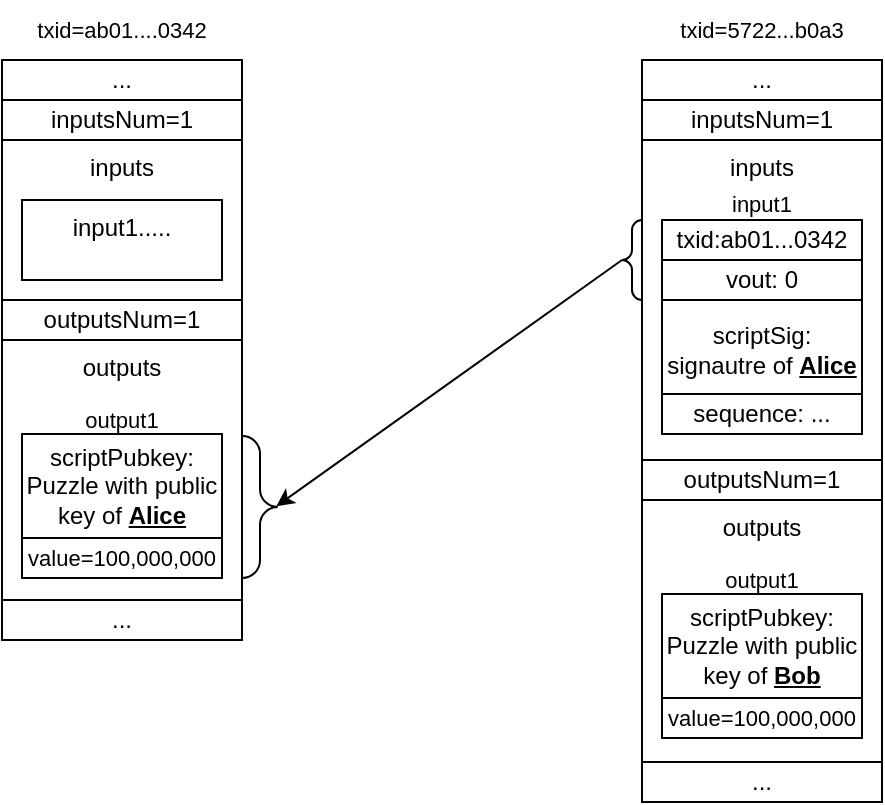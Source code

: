 <mxfile version="16.1.2" type="device"><diagram id="nxbrFvaEZ4XveK2hc_bf" name="Page-1"><mxGraphModel dx="681" dy="293" grid="1" gridSize="10" guides="1" tooltips="1" connect="1" arrows="1" fold="1" page="1" pageScale="1" pageWidth="850" pageHeight="1100" math="0" shadow="0"><root><mxCell id="0"/><mxCell id="1" parent="0"/><mxCell id="V5ntGBqOoxcRFDfvuLBa-3" value="inputsNum=1" style="rounded=0;whiteSpace=wrap;html=1;" vertex="1" parent="1"><mxGeometry x="520" y="130" width="120" height="20" as="geometry"/></mxCell><mxCell id="V5ntGBqOoxcRFDfvuLBa-4" value="inputs&lt;br&gt;&lt;br&gt;&lt;br&gt;&lt;br&gt;&lt;br&gt;" style="rounded=0;whiteSpace=wrap;html=1;verticalAlign=top;" vertex="1" parent="1"><mxGeometry x="520" y="150" width="120" height="160" as="geometry"/></mxCell><mxCell id="V5ntGBqOoxcRFDfvuLBa-7" value="outputsNum=1" style="rounded=0;whiteSpace=wrap;html=1;" vertex="1" parent="1"><mxGeometry x="520" y="310" width="120" height="20" as="geometry"/></mxCell><mxCell id="V5ntGBqOoxcRFDfvuLBa-8" value="outputs&lt;br&gt;&lt;br&gt;&lt;br&gt;&lt;br&gt;" style="rounded=0;whiteSpace=wrap;html=1;verticalAlign=top;" vertex="1" parent="1"><mxGeometry x="520" y="330" width="120" height="131" as="geometry"/></mxCell><mxCell id="V5ntGBqOoxcRFDfvuLBa-9" value="scriptPubkey:&lt;br&gt;Puzzle with public key of &lt;b&gt;&lt;u&gt;Bob&lt;/u&gt;&lt;/b&gt;" style="rounded=0;whiteSpace=wrap;html=1;" vertex="1" parent="1"><mxGeometry x="530" y="377" width="100" height="52" as="geometry"/></mxCell><mxCell id="V5ntGBqOoxcRFDfvuLBa-11" value="..." style="rounded=0;whiteSpace=wrap;html=1;" vertex="1" parent="1"><mxGeometry x="520" y="461" width="120" height="20" as="geometry"/></mxCell><mxCell id="V5ntGBqOoxcRFDfvuLBa-13" value="..." style="rounded=0;whiteSpace=wrap;html=1;" vertex="1" parent="1"><mxGeometry x="520" y="110" width="120" height="20" as="geometry"/></mxCell><mxCell id="V5ntGBqOoxcRFDfvuLBa-14" value="inputsNum=1" style="rounded=0;whiteSpace=wrap;html=1;" vertex="1" parent="1"><mxGeometry x="200" y="130" width="120" height="20" as="geometry"/></mxCell><mxCell id="V5ntGBqOoxcRFDfvuLBa-15" value="inputs&lt;br&gt;&lt;br&gt;&lt;br&gt;&lt;br&gt;&lt;br&gt;" style="rounded=0;whiteSpace=wrap;html=1;verticalAlign=top;" vertex="1" parent="1"><mxGeometry x="200" y="150" width="120" height="80" as="geometry"/></mxCell><mxCell id="V5ntGBqOoxcRFDfvuLBa-16" value="input1....." style="rounded=0;whiteSpace=wrap;html=1;verticalAlign=top;" vertex="1" parent="1"><mxGeometry x="210" y="180" width="100" height="40" as="geometry"/></mxCell><mxCell id="V5ntGBqOoxcRFDfvuLBa-21" value="..." style="rounded=0;whiteSpace=wrap;html=1;" vertex="1" parent="1"><mxGeometry x="200" y="110" width="120" height="20" as="geometry"/></mxCell><mxCell id="V5ntGBqOoxcRFDfvuLBa-22" value="&lt;font style=&quot;font-size: 11px&quot;&gt;value=100,000,000&lt;/font&gt;" style="rounded=0;whiteSpace=wrap;html=1;" vertex="1" parent="1"><mxGeometry x="530" y="429" width="100" height="20" as="geometry"/></mxCell><mxCell id="V5ntGBqOoxcRFDfvuLBa-23" value="output1" style="text;html=1;strokeColor=none;fillColor=none;align=center;verticalAlign=middle;whiteSpace=wrap;rounded=0;fontSize=11;" vertex="1" parent="1"><mxGeometry x="550" y="355" width="60" height="30" as="geometry"/></mxCell><mxCell id="V5ntGBqOoxcRFDfvuLBa-24" value="txid=ab01....0342" style="text;html=1;strokeColor=none;fillColor=none;align=center;verticalAlign=middle;whiteSpace=wrap;rounded=0;fontSize=11;" vertex="1" parent="1"><mxGeometry x="230" y="80" width="60" height="30" as="geometry"/></mxCell><mxCell id="V5ntGBqOoxcRFDfvuLBa-25" value="txid=5722...b0a3" style="text;html=1;strokeColor=none;fillColor=none;align=center;verticalAlign=middle;whiteSpace=wrap;rounded=0;fontSize=11;" vertex="1" parent="1"><mxGeometry x="550" y="80" width="60" height="30" as="geometry"/></mxCell><mxCell id="V5ntGBqOoxcRFDfvuLBa-26" value="outputsNum=1" style="rounded=0;whiteSpace=wrap;html=1;" vertex="1" parent="1"><mxGeometry x="200" y="230" width="120" height="20" as="geometry"/></mxCell><mxCell id="V5ntGBqOoxcRFDfvuLBa-27" value="outputs&lt;br&gt;&lt;br&gt;&lt;br&gt;&lt;br&gt;" style="rounded=0;whiteSpace=wrap;html=1;verticalAlign=top;" vertex="1" parent="1"><mxGeometry x="200" y="250" width="120" height="130" as="geometry"/></mxCell><mxCell id="V5ntGBqOoxcRFDfvuLBa-28" value="scriptPubkey:&lt;br&gt;Puzzle with public key of &lt;b&gt;&lt;u&gt;Alice&lt;/u&gt;&lt;/b&gt;" style="rounded=0;whiteSpace=wrap;html=1;" vertex="1" parent="1"><mxGeometry x="210" y="297" width="100" height="52" as="geometry"/></mxCell><mxCell id="V5ntGBqOoxcRFDfvuLBa-29" value="..." style="rounded=0;whiteSpace=wrap;html=1;" vertex="1" parent="1"><mxGeometry x="200" y="380" width="120" height="20" as="geometry"/></mxCell><mxCell id="V5ntGBqOoxcRFDfvuLBa-30" value="&lt;font style=&quot;font-size: 11px&quot;&gt;value=100,000,000&lt;/font&gt;" style="rounded=0;whiteSpace=wrap;html=1;" vertex="1" parent="1"><mxGeometry x="210" y="349" width="100" height="20" as="geometry"/></mxCell><mxCell id="V5ntGBqOoxcRFDfvuLBa-31" value="output1" style="text;html=1;strokeColor=none;fillColor=none;align=center;verticalAlign=middle;whiteSpace=wrap;rounded=0;fontSize=11;" vertex="1" parent="1"><mxGeometry x="230" y="275" width="60" height="30" as="geometry"/></mxCell><mxCell id="V5ntGBqOoxcRFDfvuLBa-32" value="txid:ab01...0342" style="rounded=0;whiteSpace=wrap;html=1;" vertex="1" parent="1"><mxGeometry x="530" y="190" width="100" height="20" as="geometry"/></mxCell><mxCell id="V5ntGBqOoxcRFDfvuLBa-33" value="vout: 0" style="rounded=0;whiteSpace=wrap;html=1;" vertex="1" parent="1"><mxGeometry x="530" y="210" width="100" height="20" as="geometry"/></mxCell><mxCell id="V5ntGBqOoxcRFDfvuLBa-34" value="scriptSig:&lt;br&gt;signautre of &lt;b&gt;&lt;u&gt;Alice&lt;/u&gt;&lt;/b&gt;" style="rounded=0;whiteSpace=wrap;html=1;" vertex="1" parent="1"><mxGeometry x="530" y="230" width="100" height="50" as="geometry"/></mxCell><mxCell id="V5ntGBqOoxcRFDfvuLBa-37" value="sequence: ..." style="rounded=0;whiteSpace=wrap;html=1;" vertex="1" parent="1"><mxGeometry x="530" y="277" width="100" height="20" as="geometry"/></mxCell><mxCell id="V5ntGBqOoxcRFDfvuLBa-38" value="input1" style="text;html=1;strokeColor=none;fillColor=none;align=center;verticalAlign=middle;whiteSpace=wrap;rounded=0;fontSize=11;" vertex="1" parent="1"><mxGeometry x="550" y="167" width="60" height="30" as="geometry"/></mxCell><mxCell id="V5ntGBqOoxcRFDfvuLBa-39" value="" style="labelPosition=right;align=left;strokeWidth=1;shape=mxgraph.mockup.markup.curlyBrace;html=1;shadow=0;dashed=0;strokeColor=#000000;direction=north;fontSize=11;" vertex="1" parent="1"><mxGeometry x="510" y="190" width="10" height="40" as="geometry"/></mxCell><mxCell id="V5ntGBqOoxcRFDfvuLBa-40" value="" style="labelPosition=right;align=left;strokeWidth=1;shape=mxgraph.mockup.markup.curlyBrace;html=1;shadow=0;dashed=0;strokeColor=#000000;direction=north;fontSize=11;rotation=-180;" vertex="1" parent="1"><mxGeometry x="309" y="298" width="40" height="71" as="geometry"/></mxCell><mxCell id="V5ntGBqOoxcRFDfvuLBa-42" value="" style="endArrow=classic;html=1;rounded=0;fontSize=11;exitX=0.5;exitY=0;exitDx=0;exitDy=0;exitPerimeter=0;entryX=0.495;entryY=0.296;entryDx=0;entryDy=0;entryPerimeter=0;" edge="1" parent="1" source="V5ntGBqOoxcRFDfvuLBa-39" target="V5ntGBqOoxcRFDfvuLBa-40"><mxGeometry width="50" height="50" relative="1" as="geometry"><mxPoint x="410" y="197" as="sourcePoint"/><mxPoint x="370" y="310" as="targetPoint"/></mxGeometry></mxCell></root></mxGraphModel></diagram></mxfile>